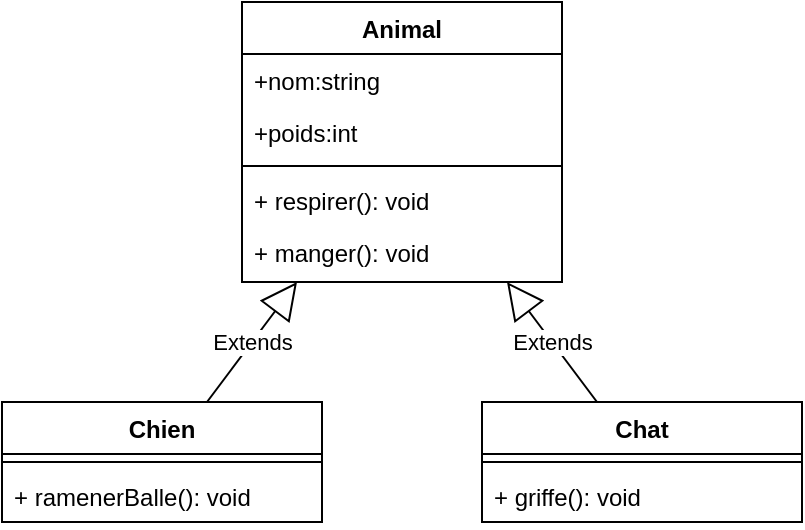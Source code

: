 <mxfile version="12.2.4" pages="1"><diagram id="G1sPmjuO4O3NqYmlgvzt" name="Page-1"><mxGraphModel dx="579" dy="254" grid="1" gridSize="10" guides="1" tooltips="1" connect="1" arrows="1" fold="1" page="1" pageScale="1" pageWidth="850" pageHeight="1100" math="0" shadow="0"><root><mxCell id="0"/><mxCell id="1" parent="0"/><mxCell id="2" value="Animal" style="swimlane;fontStyle=1;align=center;verticalAlign=top;childLayout=stackLayout;horizontal=1;startSize=26;horizontalStack=0;resizeParent=1;resizeParentMax=0;resizeLast=0;collapsible=1;marginBottom=0;" parent="1" vertex="1"><mxGeometry x="180" y="20" width="160" height="140" as="geometry"/></mxCell><mxCell id="3" value="+nom:string&#10;" style="text;strokeColor=none;fillColor=none;align=left;verticalAlign=top;spacingLeft=4;spacingRight=4;overflow=hidden;rotatable=0;points=[[0,0.5],[1,0.5]];portConstraint=eastwest;" parent="2" vertex="1"><mxGeometry y="26" width="160" height="26" as="geometry"/></mxCell><mxCell id="6" value="+poids:int" style="text;strokeColor=none;fillColor=none;align=left;verticalAlign=top;spacingLeft=4;spacingRight=4;overflow=hidden;rotatable=0;points=[[0,0.5],[1,0.5]];portConstraint=eastwest;" parent="2" vertex="1"><mxGeometry y="52" width="160" height="26" as="geometry"/></mxCell><mxCell id="4" value="" style="line;strokeWidth=1;fillColor=none;align=left;verticalAlign=middle;spacingTop=-1;spacingLeft=3;spacingRight=3;rotatable=0;labelPosition=right;points=[];portConstraint=eastwest;" parent="2" vertex="1"><mxGeometry y="78" width="160" height="8" as="geometry"/></mxCell><mxCell id="5" value="+ respirer(): void" style="text;strokeColor=none;fillColor=none;align=left;verticalAlign=top;spacingLeft=4;spacingRight=4;overflow=hidden;rotatable=0;points=[[0,0.5],[1,0.5]];portConstraint=eastwest;" parent="2" vertex="1"><mxGeometry y="86" width="160" height="26" as="geometry"/></mxCell><mxCell id="7" value="+ manger(): void" style="text;strokeColor=none;fillColor=none;align=left;verticalAlign=top;spacingLeft=4;spacingRight=4;overflow=hidden;rotatable=0;points=[[0,0.5],[1,0.5]];portConstraint=eastwest;" parent="2" vertex="1"><mxGeometry y="112" width="160" height="28" as="geometry"/></mxCell><mxCell id="8" value="Chien" style="swimlane;fontStyle=1;align=center;verticalAlign=top;childLayout=stackLayout;horizontal=1;startSize=26;horizontalStack=0;resizeParent=1;resizeParentMax=0;resizeLast=0;collapsible=1;marginBottom=0;" parent="1" vertex="1"><mxGeometry x="60" y="220" width="160" height="60" as="geometry"/></mxCell><mxCell id="11" value="" style="line;strokeWidth=1;fillColor=none;align=left;verticalAlign=middle;spacingTop=-1;spacingLeft=3;spacingRight=3;rotatable=0;labelPosition=right;points=[];portConstraint=eastwest;" parent="8" vertex="1"><mxGeometry y="26" width="160" height="8" as="geometry"/></mxCell><mxCell id="12" value="+ ramenerBalle(): void" style="text;strokeColor=none;fillColor=none;align=left;verticalAlign=top;spacingLeft=4;spacingRight=4;overflow=hidden;rotatable=0;points=[[0,0.5],[1,0.5]];portConstraint=eastwest;" parent="8" vertex="1"><mxGeometry y="34" width="160" height="26" as="geometry"/></mxCell><mxCell id="14" value="Chat" style="swimlane;fontStyle=1;align=center;verticalAlign=top;childLayout=stackLayout;horizontal=1;startSize=26;horizontalStack=0;resizeParent=1;resizeParentMax=0;resizeLast=0;collapsible=1;marginBottom=0;" parent="1" vertex="1"><mxGeometry x="300" y="220" width="160" height="60" as="geometry"/></mxCell><mxCell id="15" value="" style="line;strokeWidth=1;fillColor=none;align=left;verticalAlign=middle;spacingTop=-1;spacingLeft=3;spacingRight=3;rotatable=0;labelPosition=right;points=[];portConstraint=eastwest;" parent="14" vertex="1"><mxGeometry y="26" width="160" height="8" as="geometry"/></mxCell><mxCell id="16" value="+ griffe(): void" style="text;strokeColor=none;fillColor=none;align=left;verticalAlign=top;spacingLeft=4;spacingRight=4;overflow=hidden;rotatable=0;points=[[0,0.5],[1,0.5]];portConstraint=eastwest;" parent="14" vertex="1"><mxGeometry y="34" width="160" height="26" as="geometry"/></mxCell><mxCell id="18" value="Extends" style="endArrow=block;endSize=16;endFill=0;html=1;" parent="1" source="8" target="2" edge="1"><mxGeometry width="160" relative="1" as="geometry"><mxPoint x="60" y="300" as="sourcePoint"/><mxPoint x="220" y="300" as="targetPoint"/></mxGeometry></mxCell><mxCell id="19" value="Extends" style="endArrow=block;endSize=16;endFill=0;html=1;" parent="1" source="14" target="2" edge="1"><mxGeometry width="160" relative="1" as="geometry"><mxPoint x="172.5" y="230" as="sourcePoint"/><mxPoint x="217.5" y="170" as="targetPoint"/></mxGeometry></mxCell></root></mxGraphModel></diagram></mxfile>